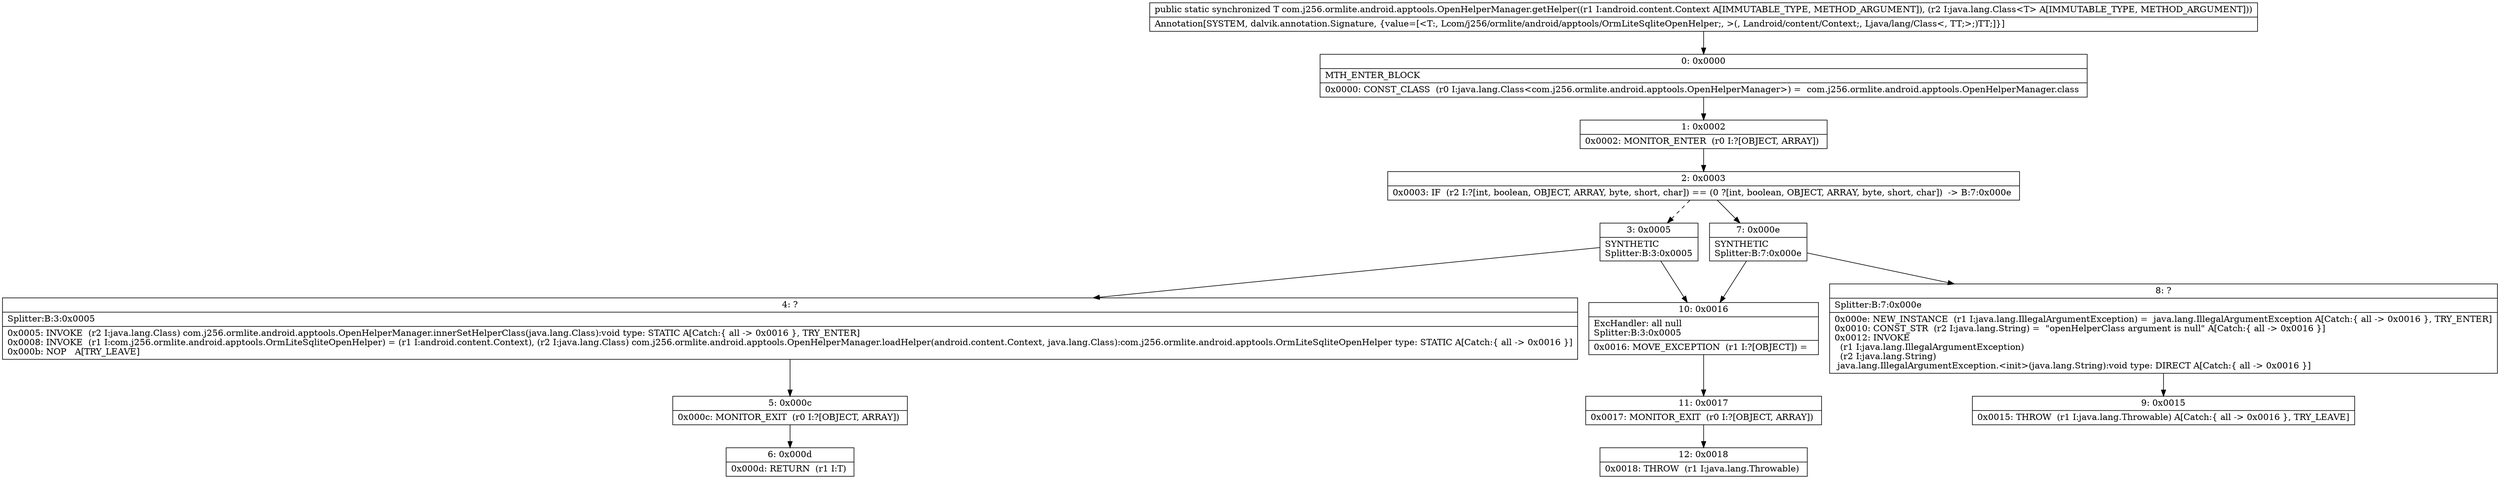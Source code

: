 digraph "CFG forcom.j256.ormlite.android.apptools.OpenHelperManager.getHelper(Landroid\/content\/Context;Ljava\/lang\/Class;)Lcom\/j256\/ormlite\/android\/apptools\/OrmLiteSqliteOpenHelper;" {
Node_0 [shape=record,label="{0\:\ 0x0000|MTH_ENTER_BLOCK\l|0x0000: CONST_CLASS  (r0 I:java.lang.Class\<com.j256.ormlite.android.apptools.OpenHelperManager\>) =  com.j256.ormlite.android.apptools.OpenHelperManager.class \l}"];
Node_1 [shape=record,label="{1\:\ 0x0002|0x0002: MONITOR_ENTER  (r0 I:?[OBJECT, ARRAY]) \l}"];
Node_2 [shape=record,label="{2\:\ 0x0003|0x0003: IF  (r2 I:?[int, boolean, OBJECT, ARRAY, byte, short, char]) == (0 ?[int, boolean, OBJECT, ARRAY, byte, short, char])  \-\> B:7:0x000e \l}"];
Node_3 [shape=record,label="{3\:\ 0x0005|SYNTHETIC\lSplitter:B:3:0x0005\l}"];
Node_4 [shape=record,label="{4\:\ ?|Splitter:B:3:0x0005\l|0x0005: INVOKE  (r2 I:java.lang.Class) com.j256.ormlite.android.apptools.OpenHelperManager.innerSetHelperClass(java.lang.Class):void type: STATIC A[Catch:\{ all \-\> 0x0016 \}, TRY_ENTER]\l0x0008: INVOKE  (r1 I:com.j256.ormlite.android.apptools.OrmLiteSqliteOpenHelper) = (r1 I:android.content.Context), (r2 I:java.lang.Class) com.j256.ormlite.android.apptools.OpenHelperManager.loadHelper(android.content.Context, java.lang.Class):com.j256.ormlite.android.apptools.OrmLiteSqliteOpenHelper type: STATIC A[Catch:\{ all \-\> 0x0016 \}]\l0x000b: NOP   A[TRY_LEAVE]\l}"];
Node_5 [shape=record,label="{5\:\ 0x000c|0x000c: MONITOR_EXIT  (r0 I:?[OBJECT, ARRAY]) \l}"];
Node_6 [shape=record,label="{6\:\ 0x000d|0x000d: RETURN  (r1 I:T) \l}"];
Node_7 [shape=record,label="{7\:\ 0x000e|SYNTHETIC\lSplitter:B:7:0x000e\l}"];
Node_8 [shape=record,label="{8\:\ ?|Splitter:B:7:0x000e\l|0x000e: NEW_INSTANCE  (r1 I:java.lang.IllegalArgumentException) =  java.lang.IllegalArgumentException A[Catch:\{ all \-\> 0x0016 \}, TRY_ENTER]\l0x0010: CONST_STR  (r2 I:java.lang.String) =  \"openHelperClass argument is null\" A[Catch:\{ all \-\> 0x0016 \}]\l0x0012: INVOKE  \l  (r1 I:java.lang.IllegalArgumentException)\l  (r2 I:java.lang.String)\l java.lang.IllegalArgumentException.\<init\>(java.lang.String):void type: DIRECT A[Catch:\{ all \-\> 0x0016 \}]\l}"];
Node_9 [shape=record,label="{9\:\ 0x0015|0x0015: THROW  (r1 I:java.lang.Throwable) A[Catch:\{ all \-\> 0x0016 \}, TRY_LEAVE]\l}"];
Node_10 [shape=record,label="{10\:\ 0x0016|ExcHandler: all null\lSplitter:B:3:0x0005\l|0x0016: MOVE_EXCEPTION  (r1 I:?[OBJECT]) =  \l}"];
Node_11 [shape=record,label="{11\:\ 0x0017|0x0017: MONITOR_EXIT  (r0 I:?[OBJECT, ARRAY]) \l}"];
Node_12 [shape=record,label="{12\:\ 0x0018|0x0018: THROW  (r1 I:java.lang.Throwable) \l}"];
MethodNode[shape=record,label="{public static synchronized T com.j256.ormlite.android.apptools.OpenHelperManager.getHelper((r1 I:android.content.Context A[IMMUTABLE_TYPE, METHOD_ARGUMENT]), (r2 I:java.lang.Class\<T\> A[IMMUTABLE_TYPE, METHOD_ARGUMENT]))  | Annotation[SYSTEM, dalvik.annotation.Signature, \{value=[\<T:, Lcom\/j256\/ormlite\/android\/apptools\/OrmLiteSqliteOpenHelper;, \>(, Landroid\/content\/Context;, Ljava\/lang\/Class\<, TT;\>;)TT;]\}]\l}"];
MethodNode -> Node_0;
Node_0 -> Node_1;
Node_1 -> Node_2;
Node_2 -> Node_3[style=dashed];
Node_2 -> Node_7;
Node_3 -> Node_4;
Node_3 -> Node_10;
Node_4 -> Node_5;
Node_5 -> Node_6;
Node_7 -> Node_8;
Node_7 -> Node_10;
Node_8 -> Node_9;
Node_10 -> Node_11;
Node_11 -> Node_12;
}

